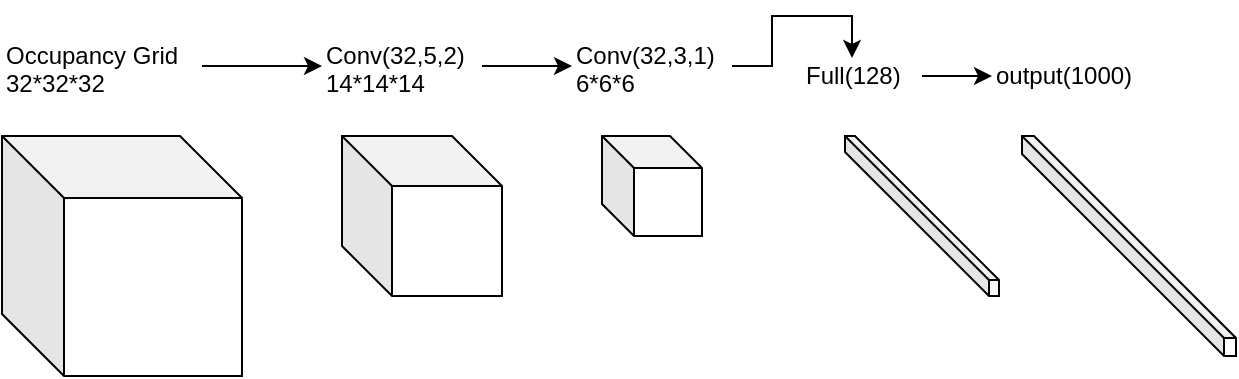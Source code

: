 <mxfile version="10.6.0" type="github"><diagram id="0SHLys39Zl33Rhy-d1So" name="Page-1"><mxGraphModel dx="945" dy="608" grid="1" gridSize="10" guides="1" tooltips="1" connect="1" arrows="1" fold="1" page="1" pageScale="1" pageWidth="827" pageHeight="1169" math="0" shadow="0"><root><mxCell id="0"/><mxCell id="1" parent="0"/><mxCell id="QKwQ96T81dRL2ZlUzE8L-1" value="" style="shape=cube;whiteSpace=wrap;html=1;boundedLbl=1;backgroundOutline=1;darkOpacity=0.05;darkOpacity2=0.1;gradientColor=none;comic=0;resizeWidth=1;resizeHeight=1;size=31;" vertex="1" parent="1"><mxGeometry x="20" y="240" width="120" height="120" as="geometry"/></mxCell><mxCell id="QKwQ96T81dRL2ZlUzE8L-3" value="" style="shape=cube;whiteSpace=wrap;html=1;boundedLbl=1;backgroundOutline=1;darkOpacity=0.05;darkOpacity2=0.1;gradientColor=none;comic=0;resizeWidth=1;resizeHeight=1;size=25;" vertex="1" parent="1"><mxGeometry x="190" y="240" width="80" height="80" as="geometry"/></mxCell><mxCell id="QKwQ96T81dRL2ZlUzE8L-4" value="" style="shape=cube;whiteSpace=wrap;html=1;boundedLbl=1;backgroundOutline=1;darkOpacity=0.05;darkOpacity2=0.1;gradientColor=none;comic=0;resizeWidth=1;resizeHeight=1;size=16;" vertex="1" parent="1"><mxGeometry x="320" y="240" width="50" height="50" as="geometry"/></mxCell><mxCell id="QKwQ96T81dRL2ZlUzE8L-5" value="" style="shape=cube;whiteSpace=wrap;html=1;boundedLbl=1;backgroundOutline=1;darkOpacity=0.05;darkOpacity2=0.1;gradientColor=none;comic=0;resizeWidth=1;resizeHeight=1;size=72;" vertex="1" parent="1"><mxGeometry x="441.5" y="240" width="77" height="80" as="geometry"/></mxCell><mxCell id="QKwQ96T81dRL2ZlUzE8L-7" value="" style="shape=cube;whiteSpace=wrap;html=1;boundedLbl=1;backgroundOutline=1;darkOpacity=0.05;darkOpacity2=0.1;gradientColor=none;comic=0;resizeWidth=1;resizeHeight=1;size=101;" vertex="1" parent="1"><mxGeometry x="530" y="240" width="107" height="110" as="geometry"/></mxCell><mxCell id="QKwQ96T81dRL2ZlUzE8L-27" style="edgeStyle=orthogonalEdgeStyle;rounded=0;orthogonalLoop=1;jettySize=auto;html=1;" edge="1" parent="1" source="QKwQ96T81dRL2ZlUzE8L-19" target="QKwQ96T81dRL2ZlUzE8L-21"><mxGeometry relative="1" as="geometry"/></mxCell><mxCell id="QKwQ96T81dRL2ZlUzE8L-19" value="&lt;div&gt;Occupancy Grid&lt;/div&gt;&lt;div&gt;32*32*32&lt;br&gt; &lt;/div&gt;" style="text;html=1;resizable=0;points=[];autosize=1;align=left;verticalAlign=top;spacingTop=-4;" vertex="1" parent="1"><mxGeometry x="20" y="190" width="100" height="30" as="geometry"/></mxCell><mxCell id="QKwQ96T81dRL2ZlUzE8L-29" style="edgeStyle=orthogonalEdgeStyle;rounded=0;orthogonalLoop=1;jettySize=auto;html=1;" edge="1" parent="1" source="QKwQ96T81dRL2ZlUzE8L-21" target="QKwQ96T81dRL2ZlUzE8L-22"><mxGeometry relative="1" as="geometry"/></mxCell><mxCell id="QKwQ96T81dRL2ZlUzE8L-21" value="&lt;div&gt;Conv(32,5,2)&lt;/div&gt;&lt;div&gt;14*14*14&lt;br&gt;&lt;/div&gt;" style="text;html=1;resizable=0;points=[];autosize=1;align=left;verticalAlign=top;spacingTop=-4;" vertex="1" parent="1"><mxGeometry x="180" y="190" width="80" height="30" as="geometry"/></mxCell><mxCell id="QKwQ96T81dRL2ZlUzE8L-30" style="edgeStyle=orthogonalEdgeStyle;rounded=0;orthogonalLoop=1;jettySize=auto;html=1;entryX=0.417;entryY=0.05;entryDx=0;entryDy=0;entryPerimeter=0;" edge="1" parent="1" source="QKwQ96T81dRL2ZlUzE8L-22" target="QKwQ96T81dRL2ZlUzE8L-25"><mxGeometry relative="1" as="geometry"/></mxCell><mxCell id="QKwQ96T81dRL2ZlUzE8L-22" value="&lt;div&gt;Conv(32,3,1)&lt;/div&gt;&lt;div&gt;6*6*6&lt;br&gt;&lt;/div&gt;" style="text;html=1;resizable=0;points=[];autosize=1;align=left;verticalAlign=top;spacingTop=-4;" vertex="1" parent="1"><mxGeometry x="305" y="190" width="80" height="30" as="geometry"/></mxCell><mxCell id="QKwQ96T81dRL2ZlUzE8L-31" style="edgeStyle=orthogonalEdgeStyle;rounded=0;orthogonalLoop=1;jettySize=auto;html=1;" edge="1" parent="1" source="QKwQ96T81dRL2ZlUzE8L-25" target="QKwQ96T81dRL2ZlUzE8L-26"><mxGeometry relative="1" as="geometry"/></mxCell><mxCell id="QKwQ96T81dRL2ZlUzE8L-25" value="&lt;div&gt;Full(128)&lt;/div&gt;" style="text;html=1;resizable=0;points=[];autosize=1;align=left;verticalAlign=top;spacingTop=-4;" vertex="1" parent="1"><mxGeometry x="420" y="200" width="60" height="20" as="geometry"/></mxCell><mxCell id="QKwQ96T81dRL2ZlUzE8L-26" value="output(1000)" style="text;html=1;resizable=0;points=[];autosize=1;align=left;verticalAlign=top;spacingTop=-4;" vertex="1" parent="1"><mxGeometry x="515" y="200" width="80" height="20" as="geometry"/></mxCell></root></mxGraphModel></diagram></mxfile>